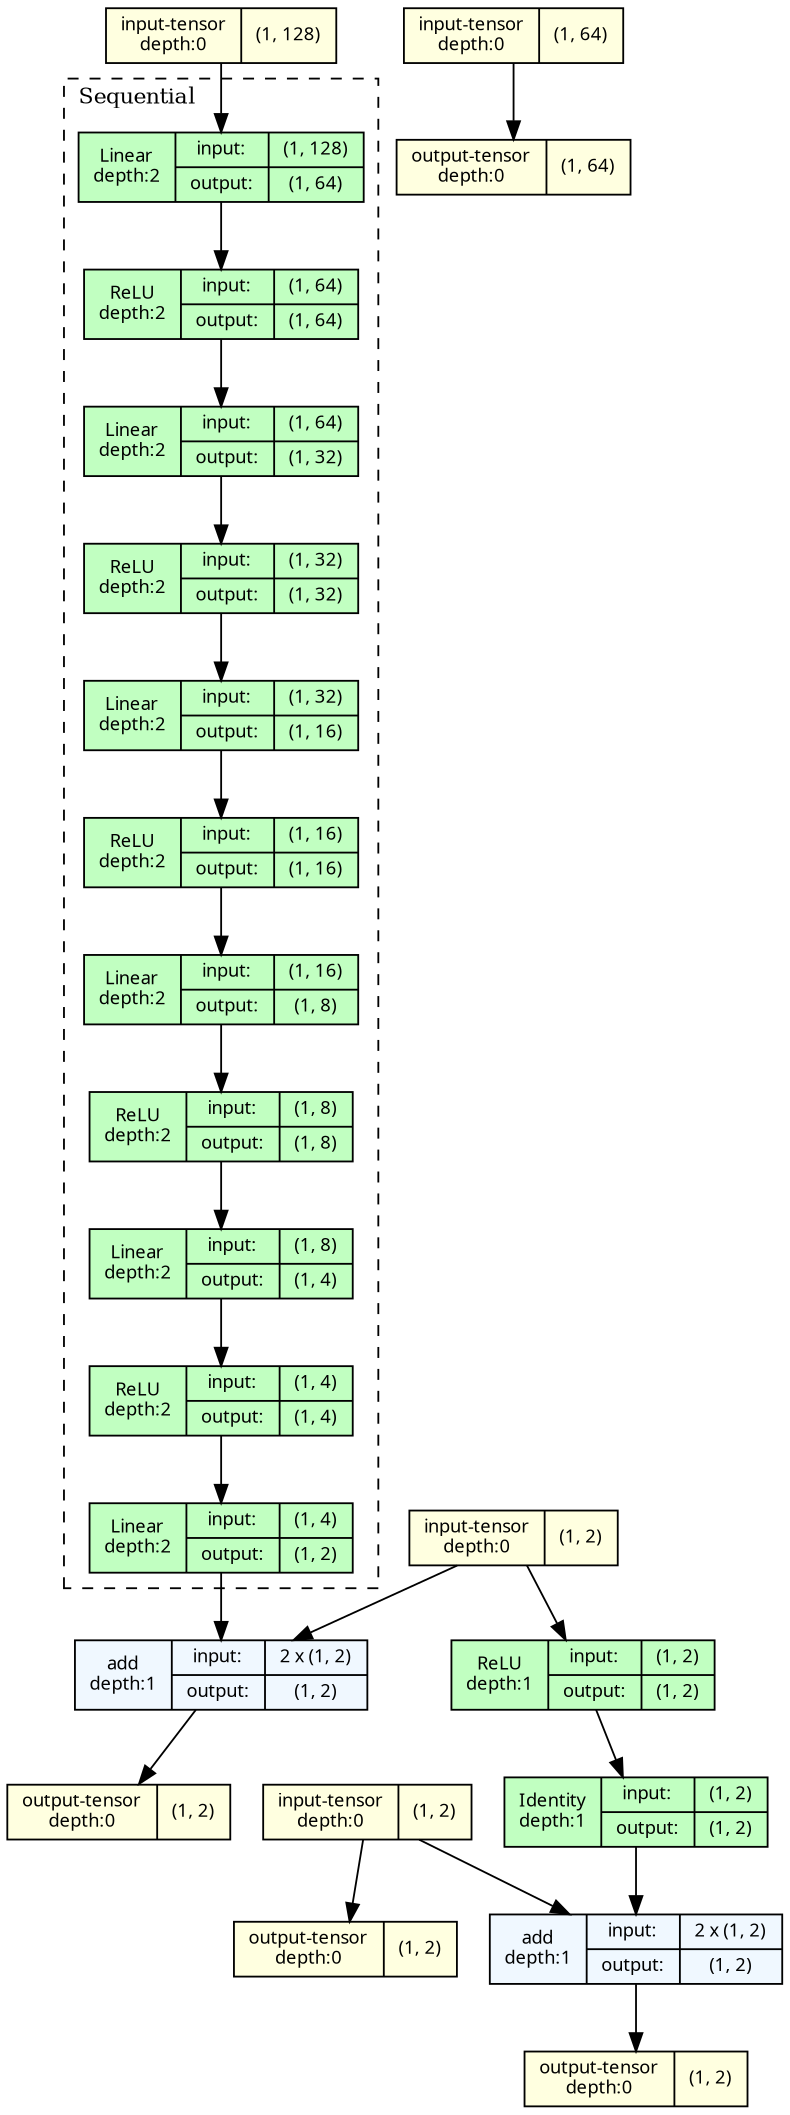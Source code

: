 strict digraph OutputReused {
	graph [ordering=in size="14.1,14.1"]
	node [align=left fontname="Linux libertine" fontsize=10 height=0.2 ranksep=0.1 shape=record style=filled]
	edge [fontsize=10]
	0 [label="input-tensor&#92;ndepth:0|(1, 128)" fillcolor=lightyellow]
	1 [label="input-tensor&#92;ndepth:0|(1, 2)" fillcolor=lightyellow]
	2 [label="input-tensor&#92;ndepth:0|(1, 2)" fillcolor=lightyellow]
	3 [label="input-tensor&#92;ndepth:0|(1, 64)" fillcolor=lightyellow]
	subgraph cluster_2 {
		fontsize=12 label=Sequential labeljust=l style=dashed
		4 [label="Linear&#92;ndepth:2|{input:|output:}|{(1, 128)|(1, 64)}" fillcolor=darkseagreen1]
		5 [label="ReLU&#92;ndepth:2|{input:|output:}|{(1, 64)|(1, 64)}" fillcolor=darkseagreen1]
		6 [label="Linear&#92;ndepth:2|{input:|output:}|{(1, 64)|(1, 32)}" fillcolor=darkseagreen1]
		7 [label="ReLU&#92;ndepth:2|{input:|output:}|{(1, 32)|(1, 32)}" fillcolor=darkseagreen1]
		8 [label="Linear&#92;ndepth:2|{input:|output:}|{(1, 32)|(1, 16)}" fillcolor=darkseagreen1]
		9 [label="ReLU&#92;ndepth:2|{input:|output:}|{(1, 16)|(1, 16)}" fillcolor=darkseagreen1]
		10 [label="Linear&#92;ndepth:2|{input:|output:}|{(1, 16)|(1, 8)}" fillcolor=darkseagreen1]
		11 [label="ReLU&#92;ndepth:2|{input:|output:}|{(1, 8)|(1, 8)}" fillcolor=darkseagreen1]
		12 [label="Linear&#92;ndepth:2|{input:|output:}|{(1, 8)|(1, 4)}" fillcolor=darkseagreen1]
		13 [label="ReLU&#92;ndepth:2|{input:|output:}|{(1, 4)|(1, 4)}" fillcolor=darkseagreen1]
		14 [label="Linear&#92;ndepth:2|{input:|output:}|{(1, 4)|(1, 2)}" fillcolor=darkseagreen1]
	}
	15 [label="add&#92;ndepth:1|{input:|output:}|{2 x (1, 2)|(1, 2)}" fillcolor=aliceblue]
	16 [label="output-tensor&#92;ndepth:0|(1, 2)" fillcolor=lightyellow]
	17 [label="ReLU&#92;ndepth:1|{input:|output:}|{(1, 2)|(1, 2)}" fillcolor=darkseagreen1]
	18 [label="Identity&#92;ndepth:1|{input:|output:}|{(1, 2)|(1, 2)}" fillcolor=darkseagreen1]
	19 [label="add&#92;ndepth:1|{input:|output:}|{2 x (1, 2)|(1, 2)}" fillcolor=aliceblue]
	20 [label="output-tensor&#92;ndepth:0|(1, 2)" fillcolor=lightyellow]
	21 [label="output-tensor&#92;ndepth:0|(1, 2)" fillcolor=lightyellow]
	22 [label="output-tensor&#92;ndepth:0|(1, 64)" fillcolor=lightyellow]
	1 -> 15
	1 -> 17
	2 -> 19
	0 -> 4
	4 -> 5
	5 -> 6
	6 -> 7
	7 -> 8
	8 -> 9
	9 -> 10
	10 -> 11
	11 -> 12
	12 -> 13
	13 -> 14
	14 -> 15
	15 -> 16
	17 -> 18
	18 -> 19
	19 -> 20
	2 -> 21
	3 -> 22
}

